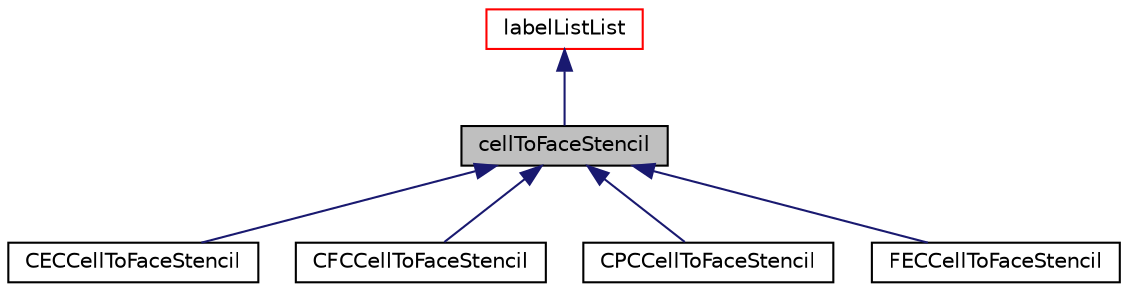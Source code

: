 digraph "cellToFaceStencil"
{
  bgcolor="transparent";
  edge [fontname="Helvetica",fontsize="10",labelfontname="Helvetica",labelfontsize="10"];
  node [fontname="Helvetica",fontsize="10",shape=record];
  Node1 [label="cellToFaceStencil",height=0.2,width=0.4,color="black", fillcolor="grey75", style="filled", fontcolor="black"];
  Node2 -> Node1 [dir="back",color="midnightblue",fontsize="10",style="solid",fontname="Helvetica"];
  Node2 [label="labelListList",height=0.2,width=0.4,color="red",URL="$a01397.html"];
  Node1 -> Node3 [dir="back",color="midnightblue",fontsize="10",style="solid",fontname="Helvetica"];
  Node3 [label="CECCellToFaceStencil",height=0.2,width=0.4,color="black",URL="$a00202.html",tooltip="Combined corresponding cellToCellStencil of owner and neighbour. "];
  Node1 -> Node4 [dir="back",color="midnightblue",fontsize="10",style="solid",fontname="Helvetica"];
  Node4 [label="CFCCellToFaceStencil",height=0.2,width=0.4,color="black",URL="$a00259.html",tooltip="Combined corresponding cellToCellStencil of owner and neighbour. "];
  Node1 -> Node5 [dir="back",color="midnightblue",fontsize="10",style="solid",fontname="Helvetica"];
  Node5 [label="CPCCellToFaceStencil",height=0.2,width=0.4,color="black",URL="$a00435.html",tooltip="Combined corresponding cellToCellStencil of owner and neighbour. "];
  Node1 -> Node6 [dir="back",color="midnightblue",fontsize="10",style="solid",fontname="Helvetica"];
  Node6 [label="FECCellToFaceStencil",height=0.2,width=0.4,color="black",URL="$a00765.html",tooltip="All cells connected via edge to face. "];
}
